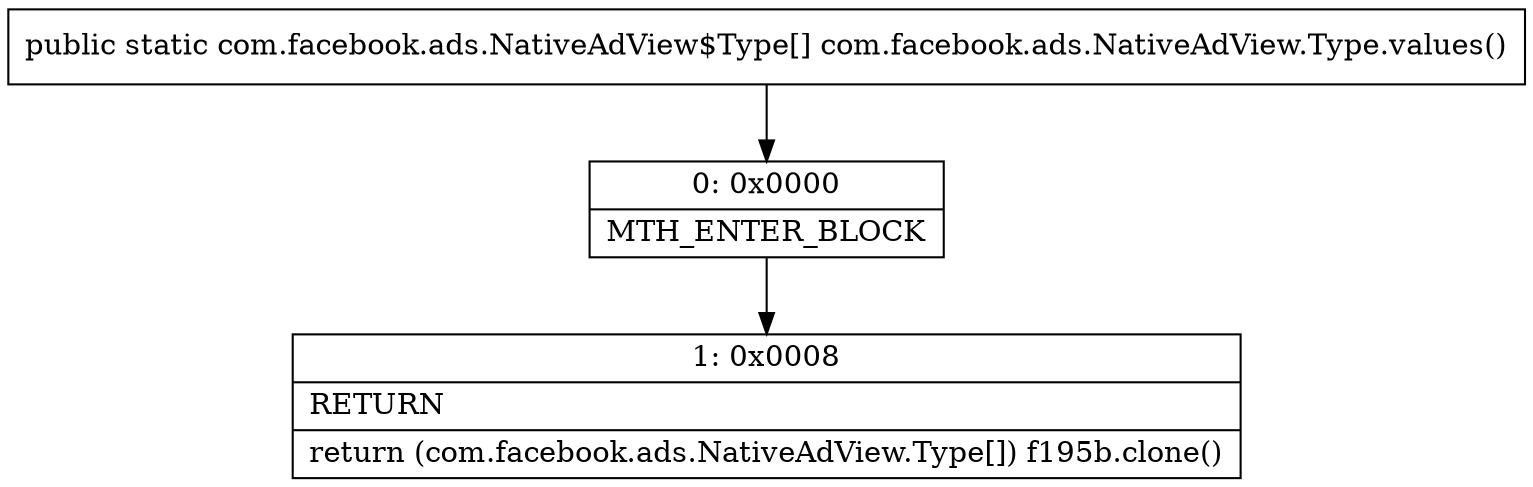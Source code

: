 digraph "CFG forcom.facebook.ads.NativeAdView.Type.values()[Lcom\/facebook\/ads\/NativeAdView$Type;" {
Node_0 [shape=record,label="{0\:\ 0x0000|MTH_ENTER_BLOCK\l}"];
Node_1 [shape=record,label="{1\:\ 0x0008|RETURN\l|return (com.facebook.ads.NativeAdView.Type[]) f195b.clone()\l}"];
MethodNode[shape=record,label="{public static com.facebook.ads.NativeAdView$Type[] com.facebook.ads.NativeAdView.Type.values() }"];
MethodNode -> Node_0;
Node_0 -> Node_1;
}


